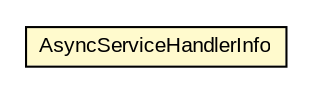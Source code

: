 #!/usr/local/bin/dot
#
# Class diagram 
# Generated by UMLGraph version 5.3 (http://www.umlgraph.org/)
#

digraph G {
	edge [fontname="arial",fontsize=10,labelfontname="arial",labelfontsize=10];
	node [fontname="arial",fontsize=10,shape=plaintext];
	nodesep=0.25;
	ranksep=0.5;
	// context.arch.handler.AsyncServiceHandlerInfo
	c52547 [label=<<table title="context.arch.handler.AsyncServiceHandlerInfo" border="0" cellborder="1" cellspacing="0" cellpadding="2" port="p" bgcolor="lemonChiffon" href="./AsyncServiceHandlerInfo.html">
		<tr><td><table border="0" cellspacing="0" cellpadding="1">
<tr><td align="center" balign="center"> AsyncServiceHandlerInfo </td></tr>
		</table></td></tr>
		</table>>, fontname="arial", fontcolor="black", fontsize=10.0];
}

